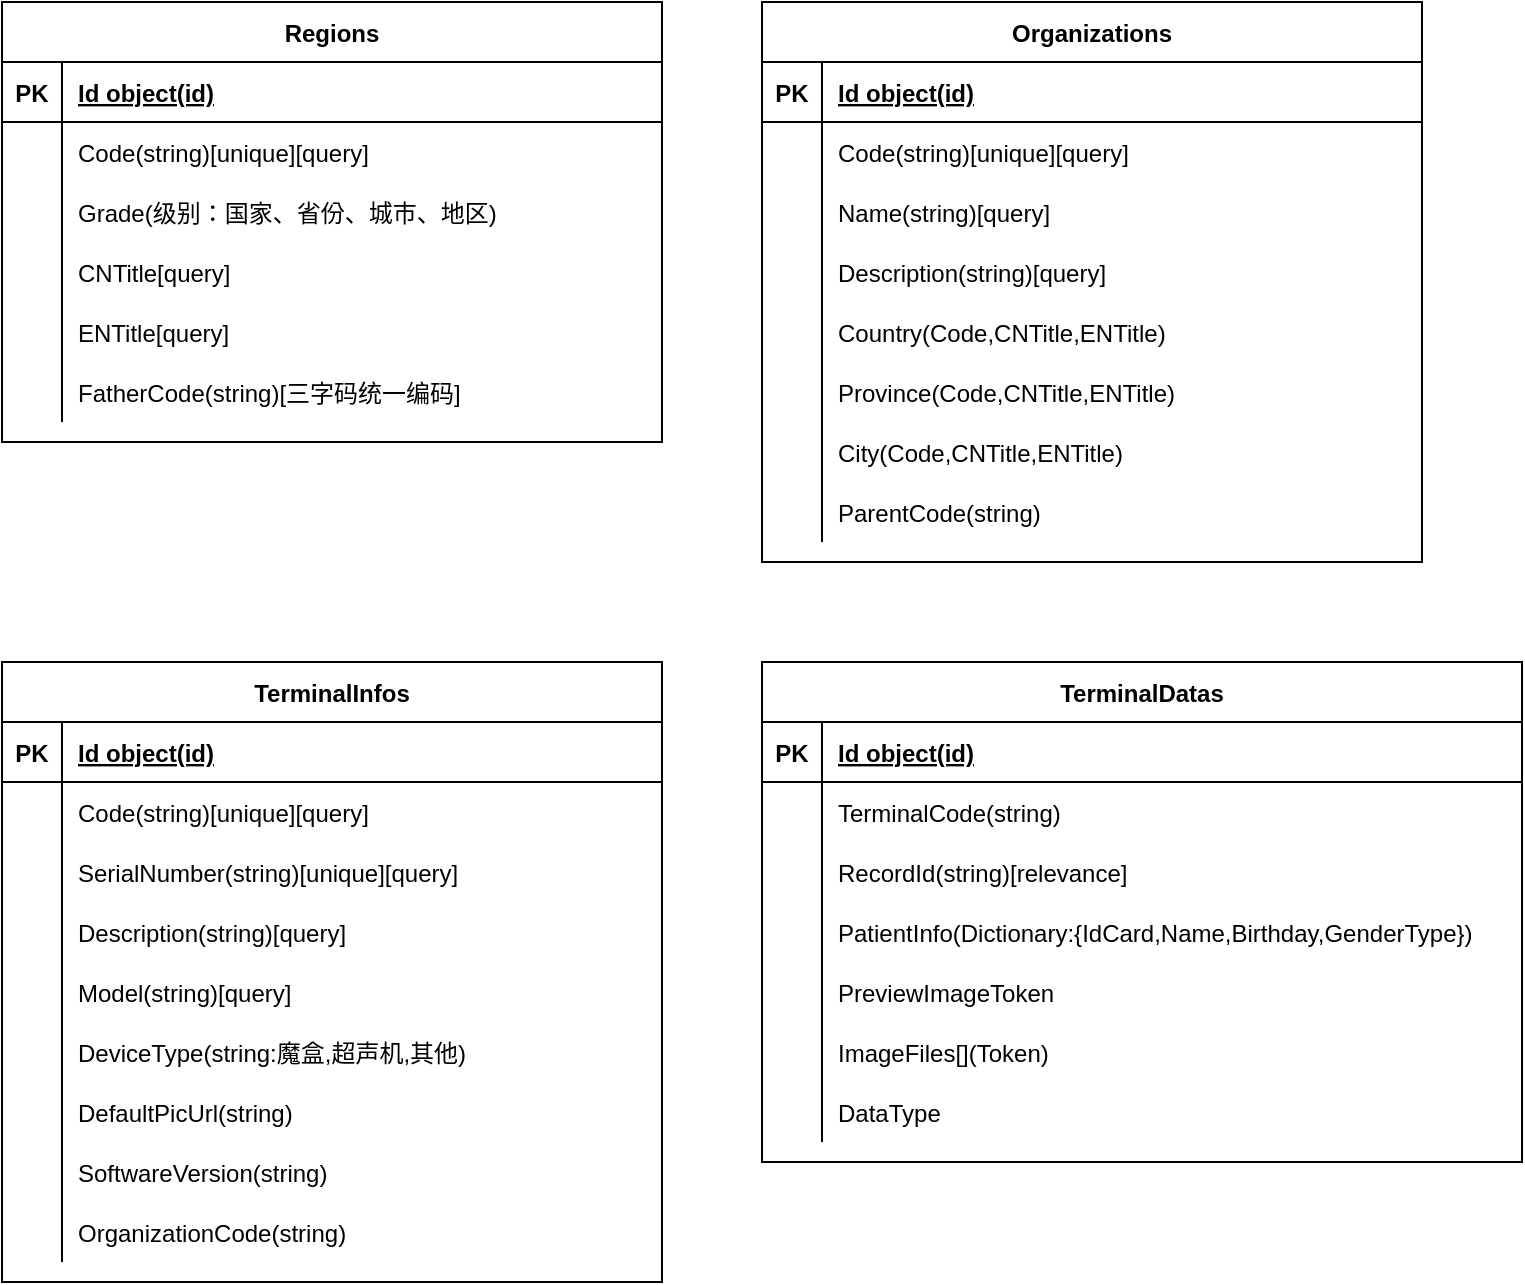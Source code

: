 <mxfile version="14.9.6" type="github">
  <diagram id="R2lEEEUBdFMjLlhIrx00" name="Page-1">
    <mxGraphModel dx="1156" dy="590" grid="1" gridSize="10" guides="1" tooltips="1" connect="1" arrows="1" fold="1" page="1" pageScale="1" pageWidth="850" pageHeight="1100" math="0" shadow="0" extFonts="Permanent Marker^https://fonts.googleapis.com/css?family=Permanent+Marker">
      <root>
        <mxCell id="0" />
        <mxCell id="1" parent="0" />
        <mxCell id="NXn6PCg6-Ud2dN9pKlLt-1" value="TerminalInfos" style="shape=table;startSize=30;container=1;collapsible=1;childLayout=tableLayout;fixedRows=1;rowLines=0;fontStyle=1;align=center;resizeLast=1;" vertex="1" parent="1">
          <mxGeometry x="50" y="350" width="330" height="310" as="geometry" />
        </mxCell>
        <mxCell id="NXn6PCg6-Ud2dN9pKlLt-2" value="" style="shape=partialRectangle;collapsible=0;dropTarget=0;pointerEvents=0;fillColor=none;points=[[0,0.5],[1,0.5]];portConstraint=eastwest;top=0;left=0;right=0;bottom=1;" vertex="1" parent="NXn6PCg6-Ud2dN9pKlLt-1">
          <mxGeometry y="30" width="330" height="30" as="geometry" />
        </mxCell>
        <mxCell id="NXn6PCg6-Ud2dN9pKlLt-3" value="PK" style="shape=partialRectangle;overflow=hidden;connectable=0;fillColor=none;top=0;left=0;bottom=0;right=0;fontStyle=1;" vertex="1" parent="NXn6PCg6-Ud2dN9pKlLt-2">
          <mxGeometry width="30" height="30" as="geometry" />
        </mxCell>
        <mxCell id="NXn6PCg6-Ud2dN9pKlLt-4" value="Id object(id)" style="shape=partialRectangle;overflow=hidden;connectable=0;fillColor=none;top=0;left=0;bottom=0;right=0;align=left;spacingLeft=6;fontStyle=5;" vertex="1" parent="NXn6PCg6-Ud2dN9pKlLt-2">
          <mxGeometry x="30" width="300" height="30" as="geometry" />
        </mxCell>
        <mxCell id="NXn6PCg6-Ud2dN9pKlLt-71" value="" style="shape=partialRectangle;collapsible=0;dropTarget=0;pointerEvents=0;fillColor=none;points=[[0,0.5],[1,0.5]];portConstraint=eastwest;top=0;left=0;right=0;bottom=0;" vertex="1" parent="NXn6PCg6-Ud2dN9pKlLt-1">
          <mxGeometry y="60" width="330" height="30" as="geometry" />
        </mxCell>
        <mxCell id="NXn6PCg6-Ud2dN9pKlLt-72" value="" style="shape=partialRectangle;overflow=hidden;connectable=0;fillColor=none;top=0;left=0;bottom=0;right=0;" vertex="1" parent="NXn6PCg6-Ud2dN9pKlLt-71">
          <mxGeometry width="30" height="30" as="geometry" />
        </mxCell>
        <mxCell id="NXn6PCg6-Ud2dN9pKlLt-73" value="Code(string)[unique][query]" style="shape=partialRectangle;overflow=hidden;connectable=0;fillColor=none;top=0;left=0;bottom=0;right=0;align=left;spacingLeft=6;" vertex="1" parent="NXn6PCg6-Ud2dN9pKlLt-71">
          <mxGeometry x="30" width="300" height="30" as="geometry" />
        </mxCell>
        <mxCell id="NXn6PCg6-Ud2dN9pKlLt-9" value="" style="shape=partialRectangle;collapsible=0;dropTarget=0;pointerEvents=0;fillColor=none;points=[[0,0.5],[1,0.5]];portConstraint=eastwest;top=0;left=0;right=0;bottom=0;" vertex="1" parent="NXn6PCg6-Ud2dN9pKlLt-1">
          <mxGeometry y="90" width="330" height="30" as="geometry" />
        </mxCell>
        <mxCell id="NXn6PCg6-Ud2dN9pKlLt-10" value="" style="shape=partialRectangle;overflow=hidden;connectable=0;fillColor=none;top=0;left=0;bottom=0;right=0;" vertex="1" parent="NXn6PCg6-Ud2dN9pKlLt-9">
          <mxGeometry width="30" height="30" as="geometry" />
        </mxCell>
        <mxCell id="NXn6PCg6-Ud2dN9pKlLt-11" value="SerialNumber(string)[unique][query]" style="shape=partialRectangle;overflow=hidden;connectable=0;fillColor=none;top=0;left=0;bottom=0;right=0;align=left;spacingLeft=6;" vertex="1" parent="NXn6PCg6-Ud2dN9pKlLt-9">
          <mxGeometry x="30" width="300" height="30" as="geometry" />
        </mxCell>
        <mxCell id="NXn6PCg6-Ud2dN9pKlLt-5" value="" style="shape=partialRectangle;collapsible=0;dropTarget=0;pointerEvents=0;fillColor=none;points=[[0,0.5],[1,0.5]];portConstraint=eastwest;top=0;left=0;right=0;bottom=0;" vertex="1" parent="NXn6PCg6-Ud2dN9pKlLt-1">
          <mxGeometry y="120" width="330" height="30" as="geometry" />
        </mxCell>
        <mxCell id="NXn6PCg6-Ud2dN9pKlLt-6" value="" style="shape=partialRectangle;overflow=hidden;connectable=0;fillColor=none;top=0;left=0;bottom=0;right=0;" vertex="1" parent="NXn6PCg6-Ud2dN9pKlLt-5">
          <mxGeometry width="30" height="30" as="geometry" />
        </mxCell>
        <mxCell id="NXn6PCg6-Ud2dN9pKlLt-7" value="Description(string)[query]" style="shape=partialRectangle;overflow=hidden;connectable=0;fillColor=none;top=0;left=0;bottom=0;right=0;align=left;spacingLeft=6;" vertex="1" parent="NXn6PCg6-Ud2dN9pKlLt-5">
          <mxGeometry x="30" width="300" height="30" as="geometry" />
        </mxCell>
        <mxCell id="NXn6PCg6-Ud2dN9pKlLt-12" value="" style="shape=partialRectangle;collapsible=0;dropTarget=0;pointerEvents=0;fillColor=none;points=[[0,0.5],[1,0.5]];portConstraint=eastwest;top=0;left=0;right=0;bottom=0;" vertex="1" parent="NXn6PCg6-Ud2dN9pKlLt-1">
          <mxGeometry y="150" width="330" height="30" as="geometry" />
        </mxCell>
        <mxCell id="NXn6PCg6-Ud2dN9pKlLt-13" value="" style="shape=partialRectangle;overflow=hidden;connectable=0;fillColor=none;top=0;left=0;bottom=0;right=0;" vertex="1" parent="NXn6PCg6-Ud2dN9pKlLt-12">
          <mxGeometry width="30" height="30" as="geometry" />
        </mxCell>
        <mxCell id="NXn6PCg6-Ud2dN9pKlLt-14" value="Model(string)[query]" style="shape=partialRectangle;overflow=hidden;connectable=0;fillColor=none;top=0;left=0;bottom=0;right=0;align=left;spacingLeft=6;" vertex="1" parent="NXn6PCg6-Ud2dN9pKlLt-12">
          <mxGeometry x="30" width="300" height="30" as="geometry" />
        </mxCell>
        <mxCell id="NXn6PCg6-Ud2dN9pKlLt-99" value="" style="shape=partialRectangle;collapsible=0;dropTarget=0;pointerEvents=0;fillColor=none;points=[[0,0.5],[1,0.5]];portConstraint=eastwest;top=0;left=0;right=0;bottom=0;" vertex="1" parent="NXn6PCg6-Ud2dN9pKlLt-1">
          <mxGeometry y="180" width="330" height="30" as="geometry" />
        </mxCell>
        <mxCell id="NXn6PCg6-Ud2dN9pKlLt-100" value="" style="shape=partialRectangle;overflow=hidden;connectable=0;fillColor=none;top=0;left=0;bottom=0;right=0;" vertex="1" parent="NXn6PCg6-Ud2dN9pKlLt-99">
          <mxGeometry width="30" height="30" as="geometry" />
        </mxCell>
        <mxCell id="NXn6PCg6-Ud2dN9pKlLt-101" value="DeviceType(string:魔盒,超声机,其他)" style="shape=partialRectangle;overflow=hidden;connectable=0;fillColor=none;top=0;left=0;bottom=0;right=0;align=left;spacingLeft=6;" vertex="1" parent="NXn6PCg6-Ud2dN9pKlLt-99">
          <mxGeometry x="30" width="300" height="30" as="geometry" />
        </mxCell>
        <mxCell id="NXn6PCg6-Ud2dN9pKlLt-15" value="" style="shape=partialRectangle;collapsible=0;dropTarget=0;pointerEvents=0;fillColor=none;points=[[0,0.5],[1,0.5]];portConstraint=eastwest;top=0;left=0;right=0;bottom=0;" vertex="1" parent="NXn6PCg6-Ud2dN9pKlLt-1">
          <mxGeometry y="210" width="330" height="30" as="geometry" />
        </mxCell>
        <mxCell id="NXn6PCg6-Ud2dN9pKlLt-16" value="" style="shape=partialRectangle;overflow=hidden;connectable=0;fillColor=none;top=0;left=0;bottom=0;right=0;" vertex="1" parent="NXn6PCg6-Ud2dN9pKlLt-15">
          <mxGeometry width="30" height="30" as="geometry" />
        </mxCell>
        <mxCell id="NXn6PCg6-Ud2dN9pKlLt-17" value="DefaultPicUrl(string)" style="shape=partialRectangle;overflow=hidden;connectable=0;fillColor=none;top=0;left=0;bottom=0;right=0;align=left;spacingLeft=6;" vertex="1" parent="NXn6PCg6-Ud2dN9pKlLt-15">
          <mxGeometry x="30" width="300" height="30" as="geometry" />
        </mxCell>
        <mxCell id="NXn6PCg6-Ud2dN9pKlLt-18" value="" style="shape=partialRectangle;collapsible=0;dropTarget=0;pointerEvents=0;fillColor=none;points=[[0,0.5],[1,0.5]];portConstraint=eastwest;top=0;left=0;right=0;bottom=0;" vertex="1" parent="NXn6PCg6-Ud2dN9pKlLt-1">
          <mxGeometry y="240" width="330" height="30" as="geometry" />
        </mxCell>
        <mxCell id="NXn6PCg6-Ud2dN9pKlLt-19" value="" style="shape=partialRectangle;overflow=hidden;connectable=0;fillColor=none;top=0;left=0;bottom=0;right=0;" vertex="1" parent="NXn6PCg6-Ud2dN9pKlLt-18">
          <mxGeometry width="30" height="30" as="geometry" />
        </mxCell>
        <mxCell id="NXn6PCg6-Ud2dN9pKlLt-20" value="SoftwareVersion(string)" style="shape=partialRectangle;overflow=hidden;connectable=0;fillColor=none;top=0;left=0;bottom=0;right=0;align=left;spacingLeft=6;" vertex="1" parent="NXn6PCg6-Ud2dN9pKlLt-18">
          <mxGeometry x="30" width="300" height="30" as="geometry" />
        </mxCell>
        <mxCell id="NXn6PCg6-Ud2dN9pKlLt-21" value="" style="shape=partialRectangle;collapsible=0;dropTarget=0;pointerEvents=0;fillColor=none;points=[[0,0.5],[1,0.5]];portConstraint=eastwest;top=0;left=0;right=0;bottom=0;" vertex="1" parent="NXn6PCg6-Ud2dN9pKlLt-1">
          <mxGeometry y="270" width="330" height="30" as="geometry" />
        </mxCell>
        <mxCell id="NXn6PCg6-Ud2dN9pKlLt-22" value="" style="shape=partialRectangle;overflow=hidden;connectable=0;fillColor=none;top=0;left=0;bottom=0;right=0;" vertex="1" parent="NXn6PCg6-Ud2dN9pKlLt-21">
          <mxGeometry width="30" height="30" as="geometry" />
        </mxCell>
        <mxCell id="NXn6PCg6-Ud2dN9pKlLt-23" value="OrganizationCode(string)" style="shape=partialRectangle;overflow=hidden;connectable=0;fillColor=none;top=0;left=0;bottom=0;right=0;align=left;spacingLeft=6;" vertex="1" parent="NXn6PCg6-Ud2dN9pKlLt-21">
          <mxGeometry x="30" width="300" height="30" as="geometry" />
        </mxCell>
        <mxCell id="NXn6PCg6-Ud2dN9pKlLt-24" value="Regions" style="shape=table;startSize=30;container=1;collapsible=1;childLayout=tableLayout;fixedRows=1;rowLines=0;fontStyle=1;align=center;resizeLast=1;" vertex="1" parent="1">
          <mxGeometry x="50" y="20" width="330" height="220" as="geometry" />
        </mxCell>
        <mxCell id="NXn6PCg6-Ud2dN9pKlLt-25" value="" style="shape=partialRectangle;collapsible=0;dropTarget=0;pointerEvents=0;fillColor=none;points=[[0,0.5],[1,0.5]];portConstraint=eastwest;top=0;left=0;right=0;bottom=1;" vertex="1" parent="NXn6PCg6-Ud2dN9pKlLt-24">
          <mxGeometry y="30" width="330" height="30" as="geometry" />
        </mxCell>
        <mxCell id="NXn6PCg6-Ud2dN9pKlLt-26" value="PK" style="shape=partialRectangle;overflow=hidden;connectable=0;fillColor=none;top=0;left=0;bottom=0;right=0;fontStyle=1;" vertex="1" parent="NXn6PCg6-Ud2dN9pKlLt-25">
          <mxGeometry width="30" height="30" as="geometry" />
        </mxCell>
        <mxCell id="NXn6PCg6-Ud2dN9pKlLt-27" value="Id object(id)" style="shape=partialRectangle;overflow=hidden;connectable=0;fillColor=none;top=0;left=0;bottom=0;right=0;align=left;spacingLeft=6;fontStyle=5;" vertex="1" parent="NXn6PCg6-Ud2dN9pKlLt-25">
          <mxGeometry x="30" width="300" height="30" as="geometry" />
        </mxCell>
        <mxCell id="NXn6PCg6-Ud2dN9pKlLt-28" value="" style="shape=partialRectangle;collapsible=0;dropTarget=0;pointerEvents=0;fillColor=none;points=[[0,0.5],[1,0.5]];portConstraint=eastwest;top=0;left=0;right=0;bottom=0;" vertex="1" parent="NXn6PCg6-Ud2dN9pKlLt-24">
          <mxGeometry y="60" width="330" height="30" as="geometry" />
        </mxCell>
        <mxCell id="NXn6PCg6-Ud2dN9pKlLt-29" value="" style="shape=partialRectangle;overflow=hidden;connectable=0;fillColor=none;top=0;left=0;bottom=0;right=0;" vertex="1" parent="NXn6PCg6-Ud2dN9pKlLt-28">
          <mxGeometry width="30" height="30" as="geometry" />
        </mxCell>
        <mxCell id="NXn6PCg6-Ud2dN9pKlLt-30" value="Code(string)[unique][query]" style="shape=partialRectangle;overflow=hidden;connectable=0;fillColor=none;top=0;left=0;bottom=0;right=0;align=left;spacingLeft=6;" vertex="1" parent="NXn6PCg6-Ud2dN9pKlLt-28">
          <mxGeometry x="30" width="300" height="30" as="geometry" />
        </mxCell>
        <mxCell id="NXn6PCg6-Ud2dN9pKlLt-31" value="" style="shape=partialRectangle;collapsible=0;dropTarget=0;pointerEvents=0;fillColor=none;points=[[0,0.5],[1,0.5]];portConstraint=eastwest;top=0;left=0;right=0;bottom=0;" vertex="1" parent="NXn6PCg6-Ud2dN9pKlLt-24">
          <mxGeometry y="90" width="330" height="30" as="geometry" />
        </mxCell>
        <mxCell id="NXn6PCg6-Ud2dN9pKlLt-32" value="" style="shape=partialRectangle;overflow=hidden;connectable=0;fillColor=none;top=0;left=0;bottom=0;right=0;" vertex="1" parent="NXn6PCg6-Ud2dN9pKlLt-31">
          <mxGeometry width="30" height="30" as="geometry" />
        </mxCell>
        <mxCell id="NXn6PCg6-Ud2dN9pKlLt-33" value="Grade(级别：国家、省份、城市、地区)" style="shape=partialRectangle;overflow=hidden;connectable=0;fillColor=none;top=0;left=0;bottom=0;right=0;align=left;spacingLeft=6;" vertex="1" parent="NXn6PCg6-Ud2dN9pKlLt-31">
          <mxGeometry x="30" width="300" height="30" as="geometry" />
        </mxCell>
        <mxCell id="NXn6PCg6-Ud2dN9pKlLt-34" value="" style="shape=partialRectangle;collapsible=0;dropTarget=0;pointerEvents=0;fillColor=none;points=[[0,0.5],[1,0.5]];portConstraint=eastwest;top=0;left=0;right=0;bottom=0;" vertex="1" parent="NXn6PCg6-Ud2dN9pKlLt-24">
          <mxGeometry y="120" width="330" height="30" as="geometry" />
        </mxCell>
        <mxCell id="NXn6PCg6-Ud2dN9pKlLt-35" value="" style="shape=partialRectangle;overflow=hidden;connectable=0;fillColor=none;top=0;left=0;bottom=0;right=0;" vertex="1" parent="NXn6PCg6-Ud2dN9pKlLt-34">
          <mxGeometry width="30" height="30" as="geometry" />
        </mxCell>
        <mxCell id="NXn6PCg6-Ud2dN9pKlLt-36" value="CNTitle[query]" style="shape=partialRectangle;overflow=hidden;connectable=0;fillColor=none;top=0;left=0;bottom=0;right=0;align=left;spacingLeft=6;" vertex="1" parent="NXn6PCg6-Ud2dN9pKlLt-34">
          <mxGeometry x="30" width="300" height="30" as="geometry" />
        </mxCell>
        <mxCell id="NXn6PCg6-Ud2dN9pKlLt-37" value="" style="shape=partialRectangle;collapsible=0;dropTarget=0;pointerEvents=0;fillColor=none;points=[[0,0.5],[1,0.5]];portConstraint=eastwest;top=0;left=0;right=0;bottom=0;" vertex="1" parent="NXn6PCg6-Ud2dN9pKlLt-24">
          <mxGeometry y="150" width="330" height="30" as="geometry" />
        </mxCell>
        <mxCell id="NXn6PCg6-Ud2dN9pKlLt-38" value="" style="shape=partialRectangle;overflow=hidden;connectable=0;fillColor=none;top=0;left=0;bottom=0;right=0;" vertex="1" parent="NXn6PCg6-Ud2dN9pKlLt-37">
          <mxGeometry width="30" height="30" as="geometry" />
        </mxCell>
        <mxCell id="NXn6PCg6-Ud2dN9pKlLt-39" value="ENTitle[query]" style="shape=partialRectangle;overflow=hidden;connectable=0;fillColor=none;top=0;left=0;bottom=0;right=0;align=left;spacingLeft=6;" vertex="1" parent="NXn6PCg6-Ud2dN9pKlLt-37">
          <mxGeometry x="30" width="300" height="30" as="geometry" />
        </mxCell>
        <mxCell id="NXn6PCg6-Ud2dN9pKlLt-40" value="" style="shape=partialRectangle;collapsible=0;dropTarget=0;pointerEvents=0;fillColor=none;points=[[0,0.5],[1,0.5]];portConstraint=eastwest;top=0;left=0;right=0;bottom=0;" vertex="1" parent="NXn6PCg6-Ud2dN9pKlLt-24">
          <mxGeometry y="180" width="330" height="30" as="geometry" />
        </mxCell>
        <mxCell id="NXn6PCg6-Ud2dN9pKlLt-41" value="" style="shape=partialRectangle;overflow=hidden;connectable=0;fillColor=none;top=0;left=0;bottom=0;right=0;" vertex="1" parent="NXn6PCg6-Ud2dN9pKlLt-40">
          <mxGeometry width="30" height="30" as="geometry" />
        </mxCell>
        <mxCell id="NXn6PCg6-Ud2dN9pKlLt-42" value="FatherCode(string)[三字码统一编码]" style="shape=partialRectangle;overflow=hidden;connectable=0;fillColor=none;top=0;left=0;bottom=0;right=0;align=left;spacingLeft=6;" vertex="1" parent="NXn6PCg6-Ud2dN9pKlLt-40">
          <mxGeometry x="30" width="300" height="30" as="geometry" />
        </mxCell>
        <mxCell id="NXn6PCg6-Ud2dN9pKlLt-46" value="Organizations" style="shape=table;startSize=30;container=1;collapsible=1;childLayout=tableLayout;fixedRows=1;rowLines=0;fontStyle=1;align=center;resizeLast=1;" vertex="1" parent="1">
          <mxGeometry x="430" y="20" width="330" height="280" as="geometry" />
        </mxCell>
        <mxCell id="NXn6PCg6-Ud2dN9pKlLt-47" value="" style="shape=partialRectangle;collapsible=0;dropTarget=0;pointerEvents=0;fillColor=none;points=[[0,0.5],[1,0.5]];portConstraint=eastwest;top=0;left=0;right=0;bottom=1;" vertex="1" parent="NXn6PCg6-Ud2dN9pKlLt-46">
          <mxGeometry y="30" width="330" height="30" as="geometry" />
        </mxCell>
        <mxCell id="NXn6PCg6-Ud2dN9pKlLt-48" value="PK" style="shape=partialRectangle;overflow=hidden;connectable=0;fillColor=none;top=0;left=0;bottom=0;right=0;fontStyle=1;" vertex="1" parent="NXn6PCg6-Ud2dN9pKlLt-47">
          <mxGeometry width="30" height="30" as="geometry" />
        </mxCell>
        <mxCell id="NXn6PCg6-Ud2dN9pKlLt-49" value="Id object(id)" style="shape=partialRectangle;overflow=hidden;connectable=0;fillColor=none;top=0;left=0;bottom=0;right=0;align=left;spacingLeft=6;fontStyle=5;" vertex="1" parent="NXn6PCg6-Ud2dN9pKlLt-47">
          <mxGeometry x="30" width="300" height="30" as="geometry" />
        </mxCell>
        <mxCell id="NXn6PCg6-Ud2dN9pKlLt-68" value="" style="shape=partialRectangle;collapsible=0;dropTarget=0;pointerEvents=0;fillColor=none;points=[[0,0.5],[1,0.5]];portConstraint=eastwest;top=0;left=0;right=0;bottom=0;" vertex="1" parent="NXn6PCg6-Ud2dN9pKlLt-46">
          <mxGeometry y="60" width="330" height="30" as="geometry" />
        </mxCell>
        <mxCell id="NXn6PCg6-Ud2dN9pKlLt-69" value="" style="shape=partialRectangle;overflow=hidden;connectable=0;fillColor=none;top=0;left=0;bottom=0;right=0;" vertex="1" parent="NXn6PCg6-Ud2dN9pKlLt-68">
          <mxGeometry width="30" height="30" as="geometry" />
        </mxCell>
        <mxCell id="NXn6PCg6-Ud2dN9pKlLt-70" value="Code(string)[unique][query]" style="shape=partialRectangle;overflow=hidden;connectable=0;fillColor=none;top=0;left=0;bottom=0;right=0;align=left;spacingLeft=6;" vertex="1" parent="NXn6PCg6-Ud2dN9pKlLt-68">
          <mxGeometry x="30" width="300" height="30" as="geometry" />
        </mxCell>
        <mxCell id="NXn6PCg6-Ud2dN9pKlLt-50" value="" style="shape=partialRectangle;collapsible=0;dropTarget=0;pointerEvents=0;fillColor=none;points=[[0,0.5],[1,0.5]];portConstraint=eastwest;top=0;left=0;right=0;bottom=0;" vertex="1" parent="NXn6PCg6-Ud2dN9pKlLt-46">
          <mxGeometry y="90" width="330" height="30" as="geometry" />
        </mxCell>
        <mxCell id="NXn6PCg6-Ud2dN9pKlLt-51" value="" style="shape=partialRectangle;overflow=hidden;connectable=0;fillColor=none;top=0;left=0;bottom=0;right=0;" vertex="1" parent="NXn6PCg6-Ud2dN9pKlLt-50">
          <mxGeometry width="30" height="30" as="geometry" />
        </mxCell>
        <mxCell id="NXn6PCg6-Ud2dN9pKlLt-52" value="Name(string)[query]" style="shape=partialRectangle;overflow=hidden;connectable=0;fillColor=none;top=0;left=0;bottom=0;right=0;align=left;spacingLeft=6;" vertex="1" parent="NXn6PCg6-Ud2dN9pKlLt-50">
          <mxGeometry x="30" width="300" height="30" as="geometry" />
        </mxCell>
        <mxCell id="NXn6PCg6-Ud2dN9pKlLt-53" value="" style="shape=partialRectangle;collapsible=0;dropTarget=0;pointerEvents=0;fillColor=none;points=[[0,0.5],[1,0.5]];portConstraint=eastwest;top=0;left=0;right=0;bottom=0;" vertex="1" parent="NXn6PCg6-Ud2dN9pKlLt-46">
          <mxGeometry y="120" width="330" height="30" as="geometry" />
        </mxCell>
        <mxCell id="NXn6PCg6-Ud2dN9pKlLt-54" value="" style="shape=partialRectangle;overflow=hidden;connectable=0;fillColor=none;top=0;left=0;bottom=0;right=0;" vertex="1" parent="NXn6PCg6-Ud2dN9pKlLt-53">
          <mxGeometry width="30" height="30" as="geometry" />
        </mxCell>
        <mxCell id="NXn6PCg6-Ud2dN9pKlLt-55" value="Description(string)[query]" style="shape=partialRectangle;overflow=hidden;connectable=0;fillColor=none;top=0;left=0;bottom=0;right=0;align=left;spacingLeft=6;" vertex="1" parent="NXn6PCg6-Ud2dN9pKlLt-53">
          <mxGeometry x="30" width="300" height="30" as="geometry" />
        </mxCell>
        <mxCell id="NXn6PCg6-Ud2dN9pKlLt-56" value="" style="shape=partialRectangle;collapsible=0;dropTarget=0;pointerEvents=0;fillColor=none;points=[[0,0.5],[1,0.5]];portConstraint=eastwest;top=0;left=0;right=0;bottom=0;" vertex="1" parent="NXn6PCg6-Ud2dN9pKlLt-46">
          <mxGeometry y="150" width="330" height="30" as="geometry" />
        </mxCell>
        <mxCell id="NXn6PCg6-Ud2dN9pKlLt-57" value="" style="shape=partialRectangle;overflow=hidden;connectable=0;fillColor=none;top=0;left=0;bottom=0;right=0;" vertex="1" parent="NXn6PCg6-Ud2dN9pKlLt-56">
          <mxGeometry width="30" height="30" as="geometry" />
        </mxCell>
        <mxCell id="NXn6PCg6-Ud2dN9pKlLt-58" value="Country(Code,CNTitle,ENTitle)" style="shape=partialRectangle;overflow=hidden;connectable=0;fillColor=none;top=0;left=0;bottom=0;right=0;align=left;spacingLeft=6;" vertex="1" parent="NXn6PCg6-Ud2dN9pKlLt-56">
          <mxGeometry x="30" width="300" height="30" as="geometry" />
        </mxCell>
        <mxCell id="NXn6PCg6-Ud2dN9pKlLt-59" value="" style="shape=partialRectangle;collapsible=0;dropTarget=0;pointerEvents=0;fillColor=none;points=[[0,0.5],[1,0.5]];portConstraint=eastwest;top=0;left=0;right=0;bottom=0;" vertex="1" parent="NXn6PCg6-Ud2dN9pKlLt-46">
          <mxGeometry y="180" width="330" height="30" as="geometry" />
        </mxCell>
        <mxCell id="NXn6PCg6-Ud2dN9pKlLt-60" value="" style="shape=partialRectangle;overflow=hidden;connectable=0;fillColor=none;top=0;left=0;bottom=0;right=0;" vertex="1" parent="NXn6PCg6-Ud2dN9pKlLt-59">
          <mxGeometry width="30" height="30" as="geometry" />
        </mxCell>
        <mxCell id="NXn6PCg6-Ud2dN9pKlLt-61" value="Province(Code,CNTitle,ENTitle)" style="shape=partialRectangle;overflow=hidden;connectable=0;fillColor=none;top=0;left=0;bottom=0;right=0;align=left;spacingLeft=6;" vertex="1" parent="NXn6PCg6-Ud2dN9pKlLt-59">
          <mxGeometry x="30" width="300" height="30" as="geometry" />
        </mxCell>
        <mxCell id="NXn6PCg6-Ud2dN9pKlLt-62" value="" style="shape=partialRectangle;collapsible=0;dropTarget=0;pointerEvents=0;fillColor=none;points=[[0,0.5],[1,0.5]];portConstraint=eastwest;top=0;left=0;right=0;bottom=0;" vertex="1" parent="NXn6PCg6-Ud2dN9pKlLt-46">
          <mxGeometry y="210" width="330" height="30" as="geometry" />
        </mxCell>
        <mxCell id="NXn6PCg6-Ud2dN9pKlLt-63" value="" style="shape=partialRectangle;overflow=hidden;connectable=0;fillColor=none;top=0;left=0;bottom=0;right=0;" vertex="1" parent="NXn6PCg6-Ud2dN9pKlLt-62">
          <mxGeometry width="30" height="30" as="geometry" />
        </mxCell>
        <mxCell id="NXn6PCg6-Ud2dN9pKlLt-64" value="City(Code,CNTitle,ENTitle)" style="shape=partialRectangle;overflow=hidden;connectable=0;fillColor=none;top=0;left=0;bottom=0;right=0;align=left;spacingLeft=6;" vertex="1" parent="NXn6PCg6-Ud2dN9pKlLt-62">
          <mxGeometry x="30" width="300" height="30" as="geometry" />
        </mxCell>
        <mxCell id="NXn6PCg6-Ud2dN9pKlLt-65" value="" style="shape=partialRectangle;collapsible=0;dropTarget=0;pointerEvents=0;fillColor=none;points=[[0,0.5],[1,0.5]];portConstraint=eastwest;top=0;left=0;right=0;bottom=0;" vertex="1" parent="NXn6PCg6-Ud2dN9pKlLt-46">
          <mxGeometry y="240" width="330" height="30" as="geometry" />
        </mxCell>
        <mxCell id="NXn6PCg6-Ud2dN9pKlLt-66" value="" style="shape=partialRectangle;overflow=hidden;connectable=0;fillColor=none;top=0;left=0;bottom=0;right=0;" vertex="1" parent="NXn6PCg6-Ud2dN9pKlLt-65">
          <mxGeometry width="30" height="30" as="geometry" />
        </mxCell>
        <mxCell id="NXn6PCg6-Ud2dN9pKlLt-67" value="ParentCode(string)" style="shape=partialRectangle;overflow=hidden;connectable=0;fillColor=none;top=0;left=0;bottom=0;right=0;align=left;spacingLeft=6;" vertex="1" parent="NXn6PCg6-Ud2dN9pKlLt-65">
          <mxGeometry x="30" width="300" height="30" as="geometry" />
        </mxCell>
        <mxCell id="NXn6PCg6-Ud2dN9pKlLt-74" value="TerminalDatas" style="shape=table;startSize=30;container=1;collapsible=1;childLayout=tableLayout;fixedRows=1;rowLines=0;fontStyle=1;align=center;resizeLast=1;" vertex="1" parent="1">
          <mxGeometry x="430" y="350" width="380" height="250" as="geometry" />
        </mxCell>
        <mxCell id="NXn6PCg6-Ud2dN9pKlLt-75" value="" style="shape=partialRectangle;collapsible=0;dropTarget=0;pointerEvents=0;fillColor=none;points=[[0,0.5],[1,0.5]];portConstraint=eastwest;top=0;left=0;right=0;bottom=1;" vertex="1" parent="NXn6PCg6-Ud2dN9pKlLt-74">
          <mxGeometry y="30" width="380" height="30" as="geometry" />
        </mxCell>
        <mxCell id="NXn6PCg6-Ud2dN9pKlLt-76" value="PK" style="shape=partialRectangle;overflow=hidden;connectable=0;fillColor=none;top=0;left=0;bottom=0;right=0;fontStyle=1;" vertex="1" parent="NXn6PCg6-Ud2dN9pKlLt-75">
          <mxGeometry width="30" height="30" as="geometry" />
        </mxCell>
        <mxCell id="NXn6PCg6-Ud2dN9pKlLt-77" value="Id object(id)" style="shape=partialRectangle;overflow=hidden;connectable=0;fillColor=none;top=0;left=0;bottom=0;right=0;align=left;spacingLeft=6;fontStyle=5;" vertex="1" parent="NXn6PCg6-Ud2dN9pKlLt-75">
          <mxGeometry x="30" width="350" height="30" as="geometry" />
        </mxCell>
        <mxCell id="NXn6PCg6-Ud2dN9pKlLt-78" value="" style="shape=partialRectangle;collapsible=0;dropTarget=0;pointerEvents=0;fillColor=none;points=[[0,0.5],[1,0.5]];portConstraint=eastwest;top=0;left=0;right=0;bottom=0;" vertex="1" parent="NXn6PCg6-Ud2dN9pKlLt-74">
          <mxGeometry y="60" width="380" height="30" as="geometry" />
        </mxCell>
        <mxCell id="NXn6PCg6-Ud2dN9pKlLt-79" value="" style="shape=partialRectangle;overflow=hidden;connectable=0;fillColor=none;top=0;left=0;bottom=0;right=0;" vertex="1" parent="NXn6PCg6-Ud2dN9pKlLt-78">
          <mxGeometry width="30" height="30" as="geometry" />
        </mxCell>
        <mxCell id="NXn6PCg6-Ud2dN9pKlLt-80" value="TerminalCode(string)" style="shape=partialRectangle;overflow=hidden;connectable=0;fillColor=none;top=0;left=0;bottom=0;right=0;align=left;spacingLeft=6;" vertex="1" parent="NXn6PCg6-Ud2dN9pKlLt-78">
          <mxGeometry x="30" width="350" height="30" as="geometry" />
        </mxCell>
        <mxCell id="NXn6PCg6-Ud2dN9pKlLt-81" value="" style="shape=partialRectangle;collapsible=0;dropTarget=0;pointerEvents=0;fillColor=none;points=[[0,0.5],[1,0.5]];portConstraint=eastwest;top=0;left=0;right=0;bottom=0;" vertex="1" parent="NXn6PCg6-Ud2dN9pKlLt-74">
          <mxGeometry y="90" width="380" height="30" as="geometry" />
        </mxCell>
        <mxCell id="NXn6PCg6-Ud2dN9pKlLt-82" value="" style="shape=partialRectangle;overflow=hidden;connectable=0;fillColor=none;top=0;left=0;bottom=0;right=0;" vertex="1" parent="NXn6PCg6-Ud2dN9pKlLt-81">
          <mxGeometry width="30" height="30" as="geometry" />
        </mxCell>
        <mxCell id="NXn6PCg6-Ud2dN9pKlLt-83" value="RecordId(string)[relevance]" style="shape=partialRectangle;overflow=hidden;connectable=0;fillColor=none;top=0;left=0;bottom=0;right=0;align=left;spacingLeft=6;" vertex="1" parent="NXn6PCg6-Ud2dN9pKlLt-81">
          <mxGeometry x="30" width="350" height="30" as="geometry" />
        </mxCell>
        <mxCell id="NXn6PCg6-Ud2dN9pKlLt-84" value="" style="shape=partialRectangle;collapsible=0;dropTarget=0;pointerEvents=0;fillColor=none;points=[[0,0.5],[1,0.5]];portConstraint=eastwest;top=0;left=0;right=0;bottom=0;" vertex="1" parent="NXn6PCg6-Ud2dN9pKlLt-74">
          <mxGeometry y="120" width="380" height="30" as="geometry" />
        </mxCell>
        <mxCell id="NXn6PCg6-Ud2dN9pKlLt-85" value="" style="shape=partialRectangle;overflow=hidden;connectable=0;fillColor=none;top=0;left=0;bottom=0;right=0;" vertex="1" parent="NXn6PCg6-Ud2dN9pKlLt-84">
          <mxGeometry width="30" height="30" as="geometry" />
        </mxCell>
        <mxCell id="NXn6PCg6-Ud2dN9pKlLt-86" value="PatientInfo(Dictionary:{IdCard,Name,Birthday,GenderType})" style="shape=partialRectangle;overflow=hidden;connectable=0;fillColor=none;top=0;left=0;bottom=0;right=0;align=left;spacingLeft=6;" vertex="1" parent="NXn6PCg6-Ud2dN9pKlLt-84">
          <mxGeometry x="30" width="350" height="30" as="geometry" />
        </mxCell>
        <mxCell id="NXn6PCg6-Ud2dN9pKlLt-87" value="" style="shape=partialRectangle;collapsible=0;dropTarget=0;pointerEvents=0;fillColor=none;points=[[0,0.5],[1,0.5]];portConstraint=eastwest;top=0;left=0;right=0;bottom=0;" vertex="1" parent="NXn6PCg6-Ud2dN9pKlLt-74">
          <mxGeometry y="150" width="380" height="30" as="geometry" />
        </mxCell>
        <mxCell id="NXn6PCg6-Ud2dN9pKlLt-88" value="" style="shape=partialRectangle;overflow=hidden;connectable=0;fillColor=none;top=0;left=0;bottom=0;right=0;" vertex="1" parent="NXn6PCg6-Ud2dN9pKlLt-87">
          <mxGeometry width="30" height="30" as="geometry" />
        </mxCell>
        <mxCell id="NXn6PCg6-Ud2dN9pKlLt-89" value="PreviewImageToken" style="shape=partialRectangle;overflow=hidden;connectable=0;fillColor=none;top=0;left=0;bottom=0;right=0;align=left;spacingLeft=6;" vertex="1" parent="NXn6PCg6-Ud2dN9pKlLt-87">
          <mxGeometry x="30" width="350" height="30" as="geometry" />
        </mxCell>
        <mxCell id="NXn6PCg6-Ud2dN9pKlLt-90" value="" style="shape=partialRectangle;collapsible=0;dropTarget=0;pointerEvents=0;fillColor=none;points=[[0,0.5],[1,0.5]];portConstraint=eastwest;top=0;left=0;right=0;bottom=0;" vertex="1" parent="NXn6PCg6-Ud2dN9pKlLt-74">
          <mxGeometry y="180" width="380" height="30" as="geometry" />
        </mxCell>
        <mxCell id="NXn6PCg6-Ud2dN9pKlLt-91" value="" style="shape=partialRectangle;overflow=hidden;connectable=0;fillColor=none;top=0;left=0;bottom=0;right=0;" vertex="1" parent="NXn6PCg6-Ud2dN9pKlLt-90">
          <mxGeometry width="30" height="30" as="geometry" />
        </mxCell>
        <mxCell id="NXn6PCg6-Ud2dN9pKlLt-92" value="ImageFiles[](Token)" style="shape=partialRectangle;overflow=hidden;connectable=0;fillColor=none;top=0;left=0;bottom=0;right=0;align=left;spacingLeft=6;" vertex="1" parent="NXn6PCg6-Ud2dN9pKlLt-90">
          <mxGeometry x="30" width="350" height="30" as="geometry" />
        </mxCell>
        <mxCell id="NXn6PCg6-Ud2dN9pKlLt-93" value="" style="shape=partialRectangle;collapsible=0;dropTarget=0;pointerEvents=0;fillColor=none;points=[[0,0.5],[1,0.5]];portConstraint=eastwest;top=0;left=0;right=0;bottom=0;" vertex="1" parent="NXn6PCg6-Ud2dN9pKlLt-74">
          <mxGeometry y="210" width="380" height="30" as="geometry" />
        </mxCell>
        <mxCell id="NXn6PCg6-Ud2dN9pKlLt-94" value="" style="shape=partialRectangle;overflow=hidden;connectable=0;fillColor=none;top=0;left=0;bottom=0;right=0;" vertex="1" parent="NXn6PCg6-Ud2dN9pKlLt-93">
          <mxGeometry width="30" height="30" as="geometry" />
        </mxCell>
        <mxCell id="NXn6PCg6-Ud2dN9pKlLt-95" value="DataType" style="shape=partialRectangle;overflow=hidden;connectable=0;fillColor=none;top=0;left=0;bottom=0;right=0;align=left;spacingLeft=6;" vertex="1" parent="NXn6PCg6-Ud2dN9pKlLt-93">
          <mxGeometry x="30" width="350" height="30" as="geometry" />
        </mxCell>
      </root>
    </mxGraphModel>
  </diagram>
</mxfile>
